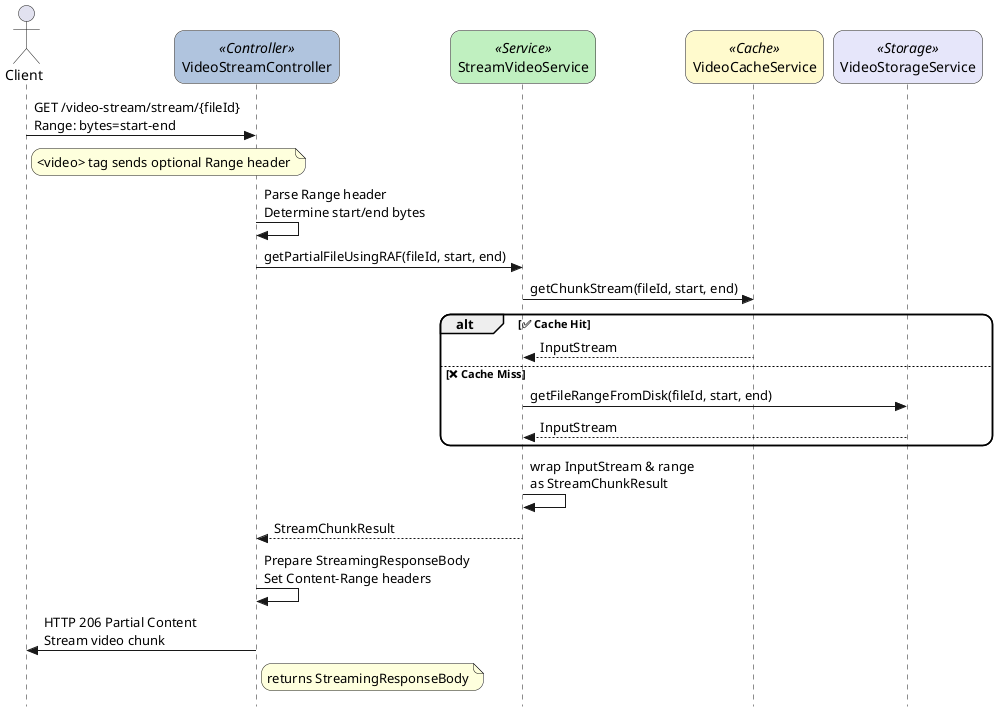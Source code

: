 @startuml
skinparam monochrome false
skinparam shadowing true
skinparam roundcorner 20
skinparam style strictuml

' Define colors for participants
skinparam Participant {
    BackgroundColor<<Controller>> #B0C4DE
    BackgroundColor<<Service>> #C0F0C0
    BackgroundColor<<Cache>> #FFFACD
    BackgroundColor<<Storage>> #E6E6FA
}

actor Client
participant "VideoStreamController" as Controller <<Controller>>
participant "StreamVideoService" as Service <<Service>>
participant "VideoCacheService" as Cache <<Cache>>
participant "VideoStorageService" as Storage <<Storage>>

Client -> Controller : GET /video-stream/stream/{fileId}\nRange: bytes=start-end
note right of Client : <video> tag sends optional Range header

Controller -> Controller : Parse Range header\nDetermine start/end bytes
Controller -> Service : getPartialFileUsingRAF(fileId, start, end)

Service -> Cache : getChunkStream(fileId, start, end)
alt ✅ Cache Hit
    Cache --> Service : InputStream
else ❌ Cache Miss
    Service -> Storage : getFileRangeFromDisk(fileId, start, end)
    Storage --> Service : InputStream
end

Service -> Service : wrap InputStream & range\nas StreamChunkResult
Service --> Controller : StreamChunkResult

Controller -> Controller : Prepare StreamingResponseBody\nSet Content-Range headers
Controller -> Client : HTTP 206 Partial Content\nStream video chunk
note right of Controller : returns StreamingResponseBody

@enduml
